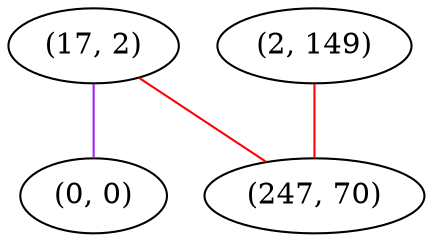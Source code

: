 graph "" {
"(17, 2)";
"(2, 149)";
"(0, 0)";
"(247, 70)";
"(17, 2)" -- "(247, 70)"  [color=red, key=0, weight=1];
"(17, 2)" -- "(0, 0)"  [color=purple, key=0, weight=4];
"(2, 149)" -- "(247, 70)"  [color=red, key=0, weight=1];
}

